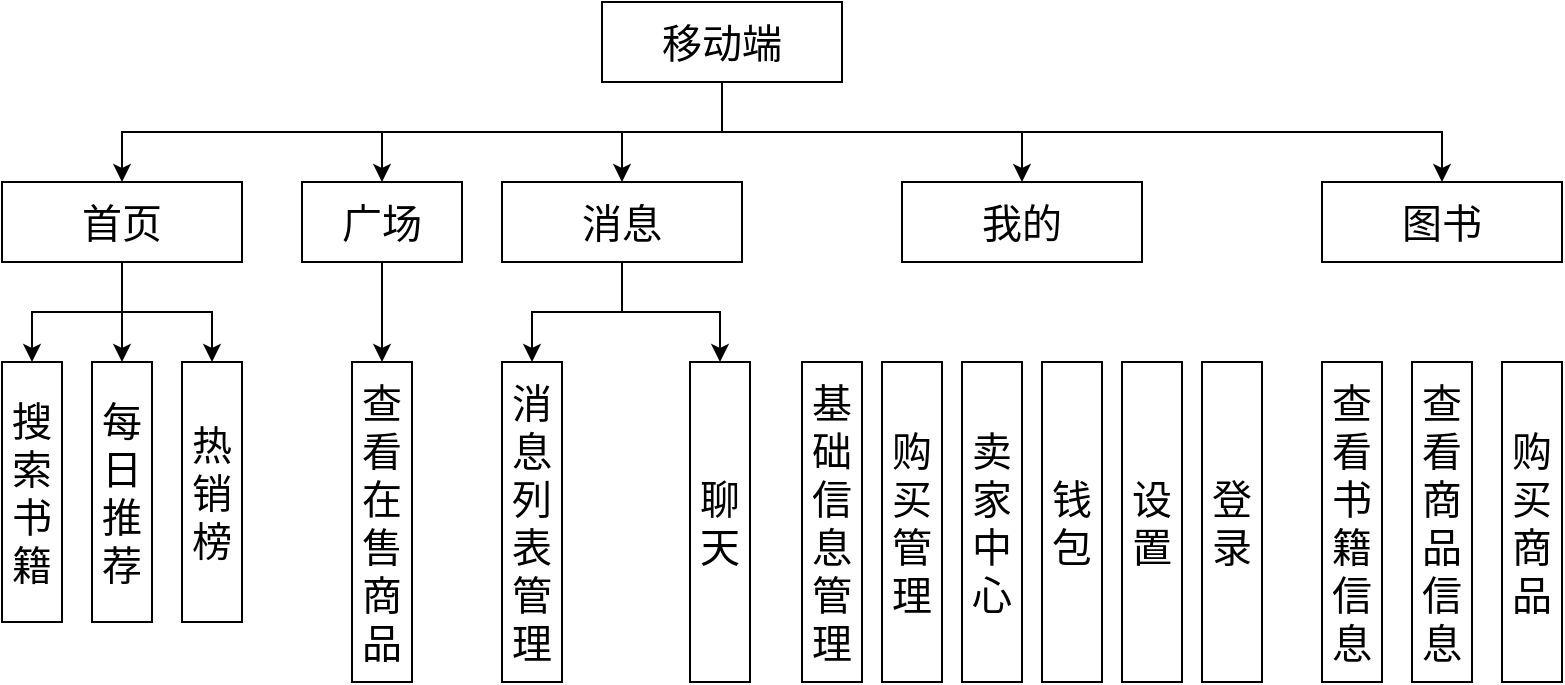 <mxfile version="14.7.2" type="github">
  <diagram id="Q-Ehc_HMjWp3uUrPRIwd" name="Page-1">
    <mxGraphModel dx="1038" dy="548" grid="1" gridSize="10" guides="1" tooltips="1" connect="1" arrows="1" fold="1" page="1" pageScale="1" pageWidth="827" pageHeight="1169" math="0" shadow="0">
      <root>
        <mxCell id="0" />
        <mxCell id="1" parent="0" />
        <mxCell id="a7ezGMZ_6RPRqRDxtevP-7" style="edgeStyle=orthogonalEdgeStyle;rounded=0;orthogonalLoop=1;jettySize=auto;html=1;exitX=0.5;exitY=1;exitDx=0;exitDy=0;fontSize=20;" edge="1" parent="1" source="a7ezGMZ_6RPRqRDxtevP-1" target="a7ezGMZ_6RPRqRDxtevP-2">
          <mxGeometry relative="1" as="geometry">
            <mxPoint x="70" y="167" as="targetPoint" />
          </mxGeometry>
        </mxCell>
        <mxCell id="a7ezGMZ_6RPRqRDxtevP-8" style="edgeStyle=orthogonalEdgeStyle;rounded=0;orthogonalLoop=1;jettySize=auto;html=1;exitX=0.5;exitY=1;exitDx=0;exitDy=0;entryX=0.5;entryY=0;entryDx=0;entryDy=0;fontSize=20;" edge="1" parent="1" source="a7ezGMZ_6RPRqRDxtevP-1" target="a7ezGMZ_6RPRqRDxtevP-3">
          <mxGeometry relative="1" as="geometry" />
        </mxCell>
        <mxCell id="a7ezGMZ_6RPRqRDxtevP-9" style="edgeStyle=orthogonalEdgeStyle;rounded=0;orthogonalLoop=1;jettySize=auto;html=1;exitX=0.5;exitY=1;exitDx=0;exitDy=0;entryX=0.5;entryY=0;entryDx=0;entryDy=0;fontSize=20;" edge="1" parent="1" source="a7ezGMZ_6RPRqRDxtevP-1" target="a7ezGMZ_6RPRqRDxtevP-4">
          <mxGeometry relative="1" as="geometry" />
        </mxCell>
        <mxCell id="a7ezGMZ_6RPRqRDxtevP-10" style="edgeStyle=orthogonalEdgeStyle;rounded=0;orthogonalLoop=1;jettySize=auto;html=1;exitX=0.5;exitY=1;exitDx=0;exitDy=0;fontSize=20;" edge="1" parent="1" source="a7ezGMZ_6RPRqRDxtevP-1" target="a7ezGMZ_6RPRqRDxtevP-5">
          <mxGeometry relative="1" as="geometry" />
        </mxCell>
        <mxCell id="a7ezGMZ_6RPRqRDxtevP-11" style="edgeStyle=orthogonalEdgeStyle;rounded=0;orthogonalLoop=1;jettySize=auto;html=1;exitX=0.5;exitY=1;exitDx=0;exitDy=0;fontSize=20;" edge="1" parent="1" source="a7ezGMZ_6RPRqRDxtevP-1" target="a7ezGMZ_6RPRqRDxtevP-6">
          <mxGeometry relative="1" as="geometry" />
        </mxCell>
        <mxCell id="a7ezGMZ_6RPRqRDxtevP-1" value="移动端" style="rounded=0;whiteSpace=wrap;html=1;fontSize=20;" vertex="1" parent="1">
          <mxGeometry x="370" y="80" width="120" height="40" as="geometry" />
        </mxCell>
        <mxCell id="a7ezGMZ_6RPRqRDxtevP-15" style="edgeStyle=orthogonalEdgeStyle;rounded=0;orthogonalLoop=1;jettySize=auto;html=1;exitX=0.5;exitY=1;exitDx=0;exitDy=0;entryX=0.5;entryY=0;entryDx=0;entryDy=0;fontSize=20;" edge="1" parent="1" source="a7ezGMZ_6RPRqRDxtevP-2" target="a7ezGMZ_6RPRqRDxtevP-12">
          <mxGeometry relative="1" as="geometry" />
        </mxCell>
        <mxCell id="a7ezGMZ_6RPRqRDxtevP-17" style="edgeStyle=orthogonalEdgeStyle;rounded=0;orthogonalLoop=1;jettySize=auto;html=1;exitX=0.5;exitY=1;exitDx=0;exitDy=0;entryX=0.5;entryY=0;entryDx=0;entryDy=0;fontSize=20;" edge="1" parent="1" source="a7ezGMZ_6RPRqRDxtevP-2" target="a7ezGMZ_6RPRqRDxtevP-13">
          <mxGeometry relative="1" as="geometry" />
        </mxCell>
        <mxCell id="a7ezGMZ_6RPRqRDxtevP-18" style="edgeStyle=orthogonalEdgeStyle;rounded=0;orthogonalLoop=1;jettySize=auto;html=1;exitX=0.5;exitY=1;exitDx=0;exitDy=0;entryX=0.5;entryY=0;entryDx=0;entryDy=0;fontSize=20;" edge="1" parent="1" source="a7ezGMZ_6RPRqRDxtevP-2" target="a7ezGMZ_6RPRqRDxtevP-14">
          <mxGeometry relative="1" as="geometry" />
        </mxCell>
        <mxCell id="a7ezGMZ_6RPRqRDxtevP-2" value="首页" style="rounded=0;whiteSpace=wrap;html=1;fontSize=20;" vertex="1" parent="1">
          <mxGeometry x="70" y="170" width="120" height="40" as="geometry" />
        </mxCell>
        <mxCell id="a7ezGMZ_6RPRqRDxtevP-23" style="edgeStyle=orthogonalEdgeStyle;rounded=0;orthogonalLoop=1;jettySize=auto;html=1;exitX=0.5;exitY=1;exitDx=0;exitDy=0;entryX=0.5;entryY=0;entryDx=0;entryDy=0;fontSize=20;" edge="1" parent="1" source="a7ezGMZ_6RPRqRDxtevP-3" target="a7ezGMZ_6RPRqRDxtevP-20">
          <mxGeometry relative="1" as="geometry" />
        </mxCell>
        <mxCell id="a7ezGMZ_6RPRqRDxtevP-3" value="广场" style="rounded=0;whiteSpace=wrap;html=1;fontSize=20;" vertex="1" parent="1">
          <mxGeometry x="220" y="170" width="80" height="40" as="geometry" />
        </mxCell>
        <mxCell id="a7ezGMZ_6RPRqRDxtevP-37" style="edgeStyle=orthogonalEdgeStyle;rounded=0;orthogonalLoop=1;jettySize=auto;html=1;entryX=0.5;entryY=0;entryDx=0;entryDy=0;fontSize=20;" edge="1" parent="1" source="a7ezGMZ_6RPRqRDxtevP-4" target="a7ezGMZ_6RPRqRDxtevP-24">
          <mxGeometry relative="1" as="geometry" />
        </mxCell>
        <mxCell id="a7ezGMZ_6RPRqRDxtevP-38" style="edgeStyle=orthogonalEdgeStyle;rounded=0;orthogonalLoop=1;jettySize=auto;html=1;exitX=0.5;exitY=1;exitDx=0;exitDy=0;fontSize=20;" edge="1" parent="1" source="a7ezGMZ_6RPRqRDxtevP-4" target="a7ezGMZ_6RPRqRDxtevP-25">
          <mxGeometry relative="1" as="geometry" />
        </mxCell>
        <mxCell id="a7ezGMZ_6RPRqRDxtevP-4" value="消息" style="rounded=0;whiteSpace=wrap;html=1;fontSize=20;" vertex="1" parent="1">
          <mxGeometry x="320" y="170" width="120" height="40" as="geometry" />
        </mxCell>
        <mxCell id="a7ezGMZ_6RPRqRDxtevP-5" value="我的" style="rounded=0;whiteSpace=wrap;html=1;fontSize=20;" vertex="1" parent="1">
          <mxGeometry x="520" y="170" width="120" height="40" as="geometry" />
        </mxCell>
        <mxCell id="a7ezGMZ_6RPRqRDxtevP-6" value="图书" style="rounded=0;whiteSpace=wrap;html=1;fontSize=20;" vertex="1" parent="1">
          <mxGeometry x="730" y="170" width="120" height="40" as="geometry" />
        </mxCell>
        <mxCell id="a7ezGMZ_6RPRqRDxtevP-12" value="搜索书籍" style="rounded=0;whiteSpace=wrap;html=1;fontSize=20;" vertex="1" parent="1">
          <mxGeometry x="70" y="260" width="30" height="130" as="geometry" />
        </mxCell>
        <mxCell id="a7ezGMZ_6RPRqRDxtevP-13" value="每日推荐" style="rounded=0;whiteSpace=wrap;html=1;fontSize=20;" vertex="1" parent="1">
          <mxGeometry x="115" y="260" width="30" height="130" as="geometry" />
        </mxCell>
        <mxCell id="a7ezGMZ_6RPRqRDxtevP-14" value="热销榜" style="rounded=0;whiteSpace=wrap;html=1;fontSize=20;" vertex="1" parent="1">
          <mxGeometry x="160" y="260" width="30" height="130" as="geometry" />
        </mxCell>
        <mxCell id="a7ezGMZ_6RPRqRDxtevP-20" value="查看在售商品" style="rounded=0;whiteSpace=wrap;html=1;fontSize=20;" vertex="1" parent="1">
          <mxGeometry x="245" y="260" width="30" height="160" as="geometry" />
        </mxCell>
        <mxCell id="a7ezGMZ_6RPRqRDxtevP-24" value="消息列表管理" style="rounded=0;whiteSpace=wrap;html=1;fontSize=20;" vertex="1" parent="1">
          <mxGeometry x="320" y="260" width="30" height="160" as="geometry" />
        </mxCell>
        <mxCell id="a7ezGMZ_6RPRqRDxtevP-25" value="聊天" style="rounded=0;whiteSpace=wrap;html=1;fontSize=20;" vertex="1" parent="1">
          <mxGeometry x="414" y="260" width="30" height="160" as="geometry" />
        </mxCell>
        <mxCell id="a7ezGMZ_6RPRqRDxtevP-26" value="基础信息管理" style="rounded=0;whiteSpace=wrap;html=1;fontSize=20;" vertex="1" parent="1">
          <mxGeometry x="470" y="260" width="30" height="160" as="geometry" />
        </mxCell>
        <mxCell id="a7ezGMZ_6RPRqRDxtevP-27" value="购买管理" style="rounded=0;whiteSpace=wrap;html=1;fontSize=20;" vertex="1" parent="1">
          <mxGeometry x="510" y="260" width="30" height="160" as="geometry" />
        </mxCell>
        <mxCell id="a7ezGMZ_6RPRqRDxtevP-28" value="卖家中心" style="rounded=0;whiteSpace=wrap;html=1;fontSize=20;" vertex="1" parent="1">
          <mxGeometry x="550" y="260" width="30" height="160" as="geometry" />
        </mxCell>
        <mxCell id="a7ezGMZ_6RPRqRDxtevP-29" value="钱包" style="rounded=0;whiteSpace=wrap;html=1;fontSize=20;" vertex="1" parent="1">
          <mxGeometry x="590" y="260" width="30" height="160" as="geometry" />
        </mxCell>
        <mxCell id="a7ezGMZ_6RPRqRDxtevP-30" value="设置" style="rounded=0;whiteSpace=wrap;html=1;fontSize=20;" vertex="1" parent="1">
          <mxGeometry x="630" y="260" width="30" height="160" as="geometry" />
        </mxCell>
        <mxCell id="a7ezGMZ_6RPRqRDxtevP-31" value="登录" style="rounded=0;whiteSpace=wrap;html=1;fontSize=20;" vertex="1" parent="1">
          <mxGeometry x="670" y="260" width="30" height="160" as="geometry" />
        </mxCell>
        <mxCell id="a7ezGMZ_6RPRqRDxtevP-39" value="查看书籍信息" style="rounded=0;whiteSpace=wrap;html=1;fontSize=20;" vertex="1" parent="1">
          <mxGeometry x="730" y="260" width="30" height="160" as="geometry" />
        </mxCell>
        <mxCell id="a7ezGMZ_6RPRqRDxtevP-40" value="查看商品信息" style="rounded=0;whiteSpace=wrap;html=1;fontSize=20;" vertex="1" parent="1">
          <mxGeometry x="775" y="260" width="30" height="160" as="geometry" />
        </mxCell>
        <mxCell id="a7ezGMZ_6RPRqRDxtevP-41" value="购买商品" style="rounded=0;whiteSpace=wrap;html=1;fontSize=20;" vertex="1" parent="1">
          <mxGeometry x="820" y="260" width="30" height="160" as="geometry" />
        </mxCell>
      </root>
    </mxGraphModel>
  </diagram>
</mxfile>
